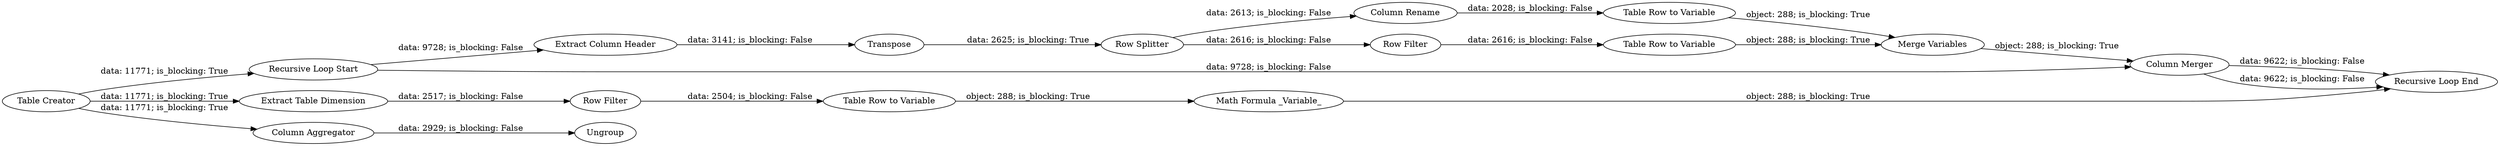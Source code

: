 digraph {
	"406728932137040590_198" [label="Recursive Loop Start"]
	"406728932137040590_205" [label="Table Row to Variable"]
	"406728932137040590_219" [label="Math Formula _Variable_"]
	"406728932137040590_221" [label="Table Creator"]
	"406728932137040590_199" [label="Extract Column Header"]
	"406728932137040590_210" [label="Row Filter"]
	"406728932137040590_209" [label="Table Row to Variable"]
	"406728932137040590_216" [label="Table Row to Variable"]
	"406728932137040590_207" [label="Extract Table Dimension"]
	"406728932137040590_212" [label=Ungroup]
	"406728932137040590_215" [label="Row Splitter"]
	"406728932137040590_196" [label="Column Merger"]
	"406728932137040590_200" [label=Transpose]
	"406728932137040590_211" [label="Column Aggregator"]
	"406728932137040590_197" [label="Recursive Loop End"]
	"406728932137040590_218" [label="Column Rename"]
	"406728932137040590_217" [label="Merge Variables"]
	"406728932137040590_204" [label="Row Filter"]
	"406728932137040590_219" -> "406728932137040590_197" [label="object: 288; is_blocking: True"]
	"406728932137040590_200" -> "406728932137040590_215" [label="data: 2625; is_blocking: True"]
	"406728932137040590_221" -> "406728932137040590_198" [label="data: 11771; is_blocking: True"]
	"406728932137040590_207" -> "406728932137040590_210" [label="data: 2517; is_blocking: False"]
	"406728932137040590_217" -> "406728932137040590_196" [label="object: 288; is_blocking: True"]
	"406728932137040590_216" -> "406728932137040590_217" [label="object: 288; is_blocking: True"]
	"406728932137040590_210" -> "406728932137040590_209" [label="data: 2504; is_blocking: False"]
	"406728932137040590_204" -> "406728932137040590_205" [label="data: 2616; is_blocking: False"]
	"406728932137040590_199" -> "406728932137040590_200" [label="data: 3141; is_blocking: False"]
	"406728932137040590_196" -> "406728932137040590_197" [label="data: 9622; is_blocking: False"]
	"406728932137040590_196" -> "406728932137040590_197" [label="data: 9622; is_blocking: False"]
	"406728932137040590_209" -> "406728932137040590_219" [label="object: 288; is_blocking: True"]
	"406728932137040590_218" -> "406728932137040590_216" [label="data: 2028; is_blocking: False"]
	"406728932137040590_211" -> "406728932137040590_212" [label="data: 2929; is_blocking: False"]
	"406728932137040590_205" -> "406728932137040590_217" [label="object: 288; is_blocking: True"]
	"406728932137040590_215" -> "406728932137040590_218" [label="data: 2613; is_blocking: False"]
	"406728932137040590_198" -> "406728932137040590_199" [label="data: 9728; is_blocking: False"]
	"406728932137040590_221" -> "406728932137040590_207" [label="data: 11771; is_blocking: True"]
	"406728932137040590_198" -> "406728932137040590_196" [label="data: 9728; is_blocking: False"]
	"406728932137040590_215" -> "406728932137040590_204" [label="data: 2616; is_blocking: False"]
	"406728932137040590_221" -> "406728932137040590_211" [label="data: 11771; is_blocking: True"]
	rankdir=LR
}
